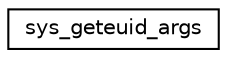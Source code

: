 digraph "Graphical Class Hierarchy"
{
 // LATEX_PDF_SIZE
  edge [fontname="Helvetica",fontsize="10",labelfontname="Helvetica",labelfontsize="10"];
  node [fontname="Helvetica",fontsize="10",shape=record];
  rankdir="LR";
  Node0 [label="sys_geteuid_args",height=0.2,width=0.4,color="black", fillcolor="white", style="filled",URL="$structsys__geteuid__args.html",tooltip=" "];
}
